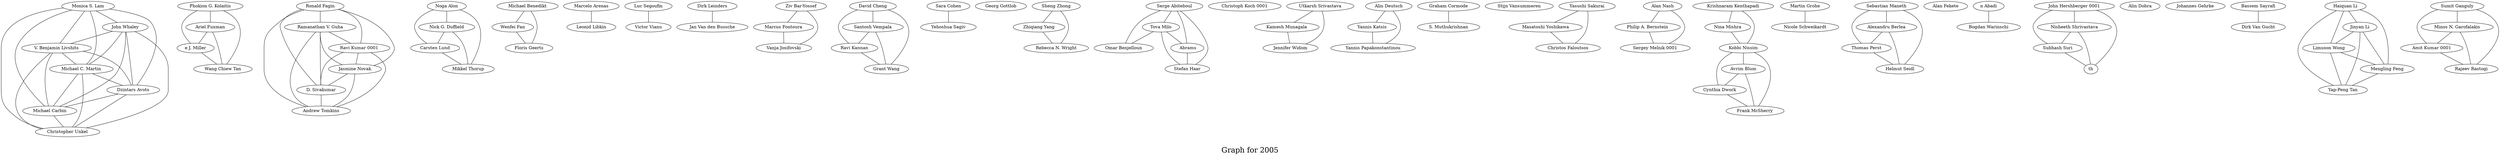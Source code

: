 /*****
Graph for 2005
*****/

graph G {
  graph [splines=true overlap=false]
  node  [shape=ellipse, width=0.3, height=0.3]
  0 [label="Monica S. Lam"];
  1 [label="John Whaley"];
  2 [label="V. Benjamin Livshits"];
  3 [label="Michael C. Martin"];
  4 [label="Dzintars Avots"];
  5 [label="Michael Carbin"];
  6 [label="Christopher Unkel"];
  7 [label="Phokion G. Kolaitis"];
  8 [label="Ronald Fagin"];
  9 [label="Ramanathan V. Guha"];
  10 [label="Ravi Kumar 0001"];
  11 [label="Jasmine Novak"];
  12 [label="D. Sivakumar"];
  13 [label="Andrew Tomkins"];
  14 [label="Noga Alon"];
  15 [label="Nick G. Duffield"];
  16 [label="Carsten Lund"];
  17 [label="Mikkel Thorup"];
  18 [label="Michael Benedikt"];
  19 [label="Wenfei Fan"];
  20 [label="Floris Geerts"];
  21 [label="Marcelo Arenas"];
  22 [label="Leonid Libkin"];
  23 [label="Luc Segoufin"];
  24 [label="Victor Vianu"];
  25 [label="Dirk Leinders"];
  26 [label="Jan Van den Bussche"];
  27 [label="Ziv Bar-Yossef"];
  28 [label="Marcus Fontoura"];
  29 [label="Vanja Josifovski"];
  30 [label="Ariel Fuxman"];
  31 [label="e J. Miller"];
  32 [label="Wang Chiew Tan"];
  33 [label="David Cheng"];
  34 [label="Santosh Vempala"];
  35 [label="Ravi Kannan"];
  36 [label="Grant Wang"];
  37 [label="Sara Cohen"];
  38 [label="Yehoshua Sagiv"];
  39 [label="Georg Gottlob"];
  40 [label="Sheng Zhong"];
  41 [label="Zhiqiang Yang"];
  42 [label="Rebecca N. Wright"];
  43 [label="Serge Abiteboul"];
  44 [label="Tova Milo"];
  45 [label="Omar Benjelloun"];
  46 [label="Christoph Koch 0001"];
  47 [label="Utkarsh Srivastava"];
  48 [label="Kamesh Munagala"];
  49 [label="Jennifer Widom"];
  50 [label="Alin Deutsch"];
  51 [label="Yannis Katsis"];
  52 [label="Yannis Papakonstantinou"];
  53 [label="Graham Cormode"];
  54 [label="S. Muthukrishnan"];
  55 [label="Stijn Vansummeren"];
  56 [label="Yasushi Sakurai"];
  57 [label="Masatoshi Yoshikawa"];
  58 [label="Christos Faloutsos"];
  59 [label="Alan Nash"];
  60 [label="Philip A. Bernstein"];
  61 [label="Sergey Melnik 0001"];
  62 [label="Krishnaram Kenthapadi"];
  63 [label="Nina Mishra"];
  64 [label="Kobbi Nissim"];
  65 [label="Martin Grohe"];
  66 [label="Nicole Schweikardt"];
  67 [label="Sebastian Maneth"];
  68 [label="Alexandru Berlea"];
  69 [label="Thomas Perst"];
  70 [label="Helmut Seidl"];
  71 [label="Alan Fekete"];
  72 [label="n Abadi"];
  73 [label="Bogdan Warinschi"];
  74 [label="John Hershberger 0001"];
  75 [label="Nisheeth Shrivastava"];
  76 [label="Subhash Suri"];
  77 [label="th"];
  78 [label="Alin Dobra"];
  79 [label="Johannes Gehrke"];
  80 [label="Avrim Blum"];
  81 [label="Cynthia Dwork"];
  82 [label="Frank McSherry"];
  83 [label=" Abrams"];
  84 [label="Stefan Haar"];
  85 [label="Bassem Sayrafi"];
  86 [label="Dirk Van Gucht"];
  87 [label="Haiquan Li"];
  88 [label="Jinyan Li"];
  89 [label="Limsoon Wong"];
  90 [label="Mengling Feng"];
  91 [label="Yap-Peng Tan"];
  92 [label="Sumit Ganguly"];
  93 [label="Minos N. Garofalakis"];
  94 [label="Amit Kumar 0001"];
  95 [label="Rajeev Rastogi"];
  0 -- 1;
  0 -- 2;
  0 -- 3;
  0 -- 4;
  0 -- 5;
  0 -- 6;
  1 -- 2;
  1 -- 3;
  1 -- 4;
  1 -- 5;
  1 -- 6;
  2 -- 3;
  2 -- 4;
  2 -- 5;
  2 -- 6;
  3 -- 4;
  3 -- 5;
  3 -- 6;
  4 -- 5;
  4 -- 6;
  5 -- 6;
  7 -- 30;
  7 -- 31;
  7 -- 32;
  8 -- 9;
  8 -- 10;
  8 -- 11;
  8 -- 12;
  8 -- 13;
  9 -- 10;
  9 -- 11;
  9 -- 12;
  9 -- 13;
  10 -- 11;
  10 -- 12;
  10 -- 13;
  11 -- 12;
  11 -- 13;
  12 -- 13;
  14 -- 15;
  14 -- 16;
  14 -- 17;
  15 -- 16;
  15 -- 17;
  16 -- 17;
  18 -- 19;
  18 -- 20;
  19 -- 20;
  21 -- 22;
  23 -- 24;
  25 -- 26;
  27 -- 28;
  27 -- 29;
  28 -- 29;
  30 -- 31;
  30 -- 32;
  31 -- 32;
  33 -- 34;
  33 -- 35;
  33 -- 36;
  34 -- 35;
  34 -- 36;
  35 -- 36;
  37 -- 38;
  40 -- 41;
  40 -- 42;
  41 -- 42;
  43 -- 44;
  43 -- 45;
  43 -- 83;
  43 -- 84;
  44 -- 45;
  44 -- 83;
  44 -- 84;
  47 -- 48;
  47 -- 49;
  48 -- 49;
  50 -- 51;
  50 -- 52;
  51 -- 52;
  53 -- 54;
  56 -- 57;
  56 -- 58;
  57 -- 58;
  59 -- 60;
  59 -- 61;
  60 -- 61;
  62 -- 63;
  62 -- 64;
  63 -- 64;
  64 -- 80;
  64 -- 81;
  64 -- 82;
  65 -- 66;
  67 -- 68;
  67 -- 69;
  67 -- 70;
  68 -- 69;
  68 -- 70;
  69 -- 70;
  72 -- 73;
  74 -- 75;
  74 -- 76;
  74 -- 77;
  75 -- 76;
  75 -- 77;
  76 -- 77;
  80 -- 81;
  80 -- 82;
  81 -- 82;
  83 -- 84;
  85 -- 86;
  87 -- 88;
  87 -- 89;
  87 -- 90;
  87 -- 91;
  88 -- 89;
  88 -- 90;
  88 -- 91;
  89 -- 90;
  89 -- 91;
  90 -- 91;
  92 -- 93;
  92 -- 94;
  92 -- 95;
  93 -- 94;
  93 -- 95;
  94 -- 95;
  label = "\nGraph for 2005\n";  fontsize=24;
}
